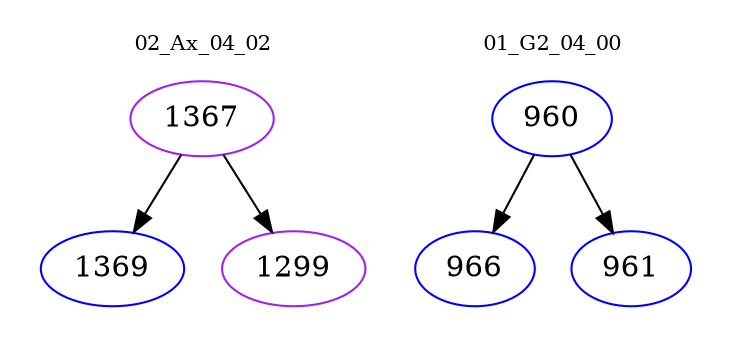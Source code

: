 digraph{
subgraph cluster_0 {
color = white
label = "02_Ax_04_02";
fontsize=10;
T0_1367 [label="1367", color="purple"]
T0_1367 -> T0_1369 [color="black"]
T0_1369 [label="1369", color="blue"]
T0_1367 -> T0_1299 [color="black"]
T0_1299 [label="1299", color="purple"]
}
subgraph cluster_1 {
color = white
label = "01_G2_04_00";
fontsize=10;
T1_960 [label="960", color="blue"]
T1_960 -> T1_966 [color="black"]
T1_966 [label="966", color="blue"]
T1_960 -> T1_961 [color="black"]
T1_961 [label="961", color="blue"]
}
}

